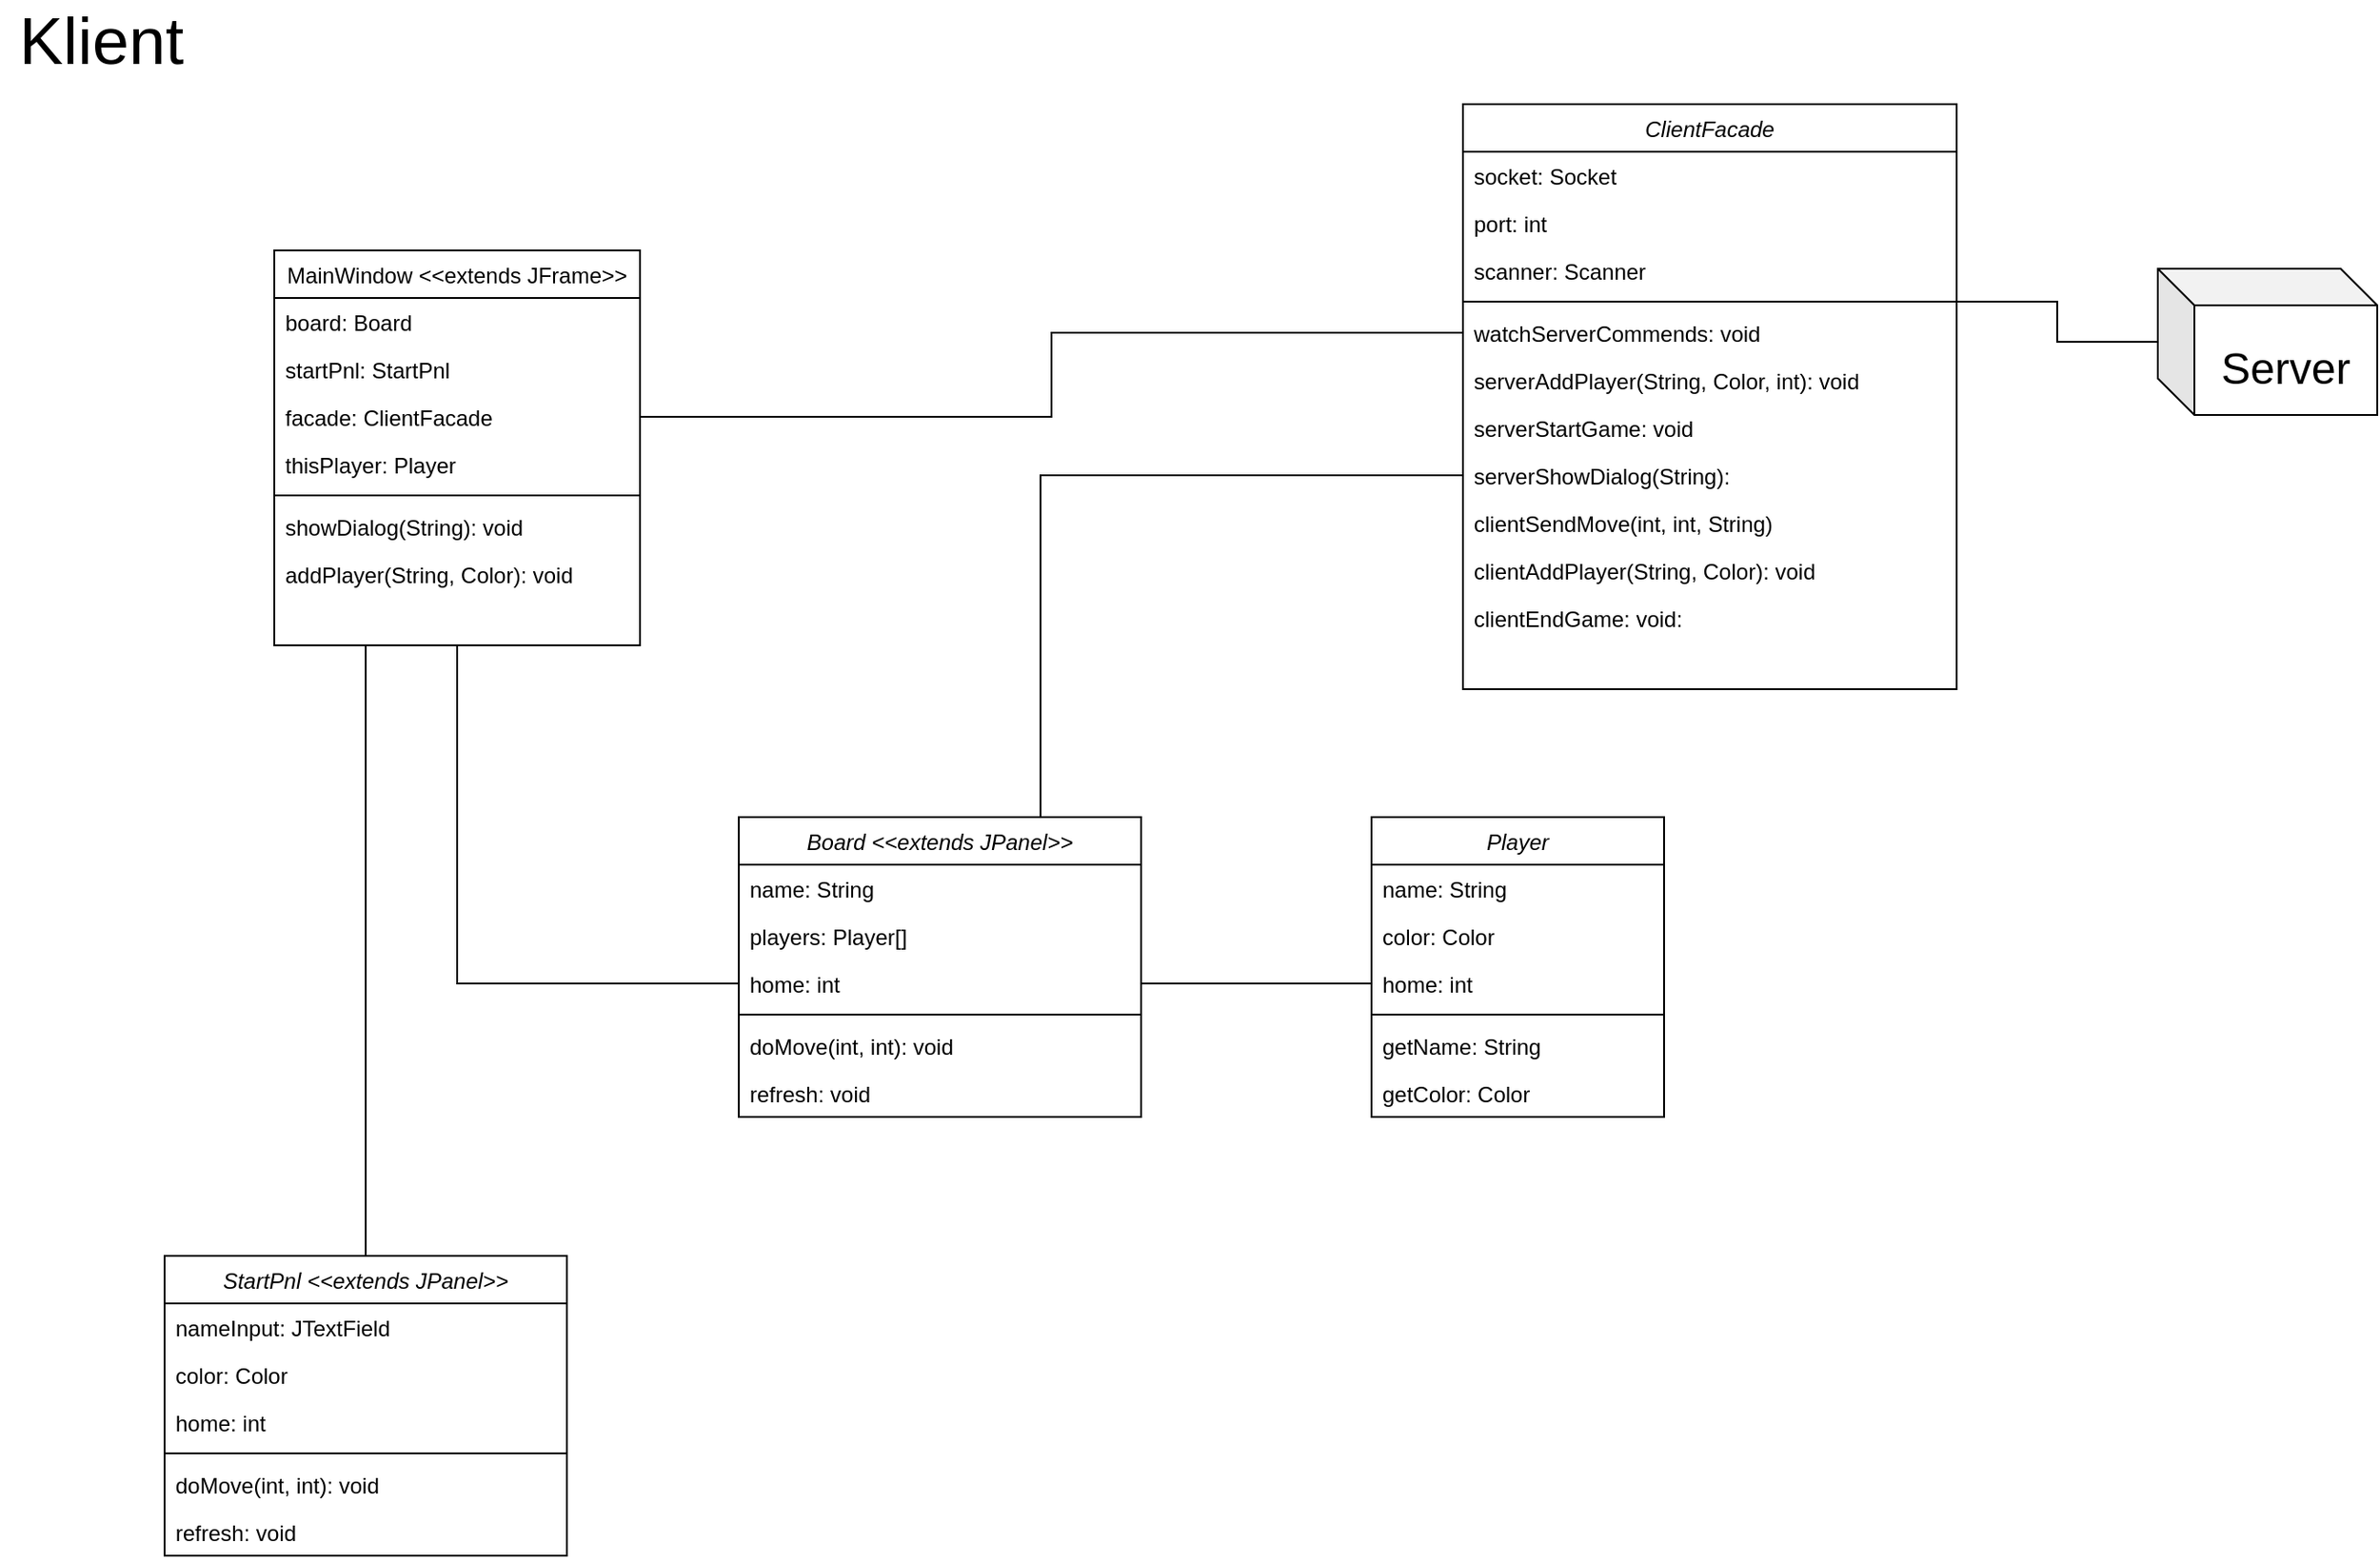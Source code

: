 <mxfile version="15.8.7" type="device"><diagram id="C5RBs43oDa-KdzZeNtuy" name="Page-1"><mxGraphModel dx="1422" dy="857" grid="1" gridSize="10" guides="1" tooltips="1" connect="1" arrows="1" fold="1" page="1" pageScale="1" pageWidth="827" pageHeight="1169" math="0" shadow="0"><root><mxCell id="WIyWlLk6GJQsqaUBKTNV-0"/><mxCell id="WIyWlLk6GJQsqaUBKTNV-1" parent="WIyWlLk6GJQsqaUBKTNV-0"/><mxCell id="MpPJQJI1BvvC2tiUVrAm-32" style="edgeStyle=orthogonalEdgeStyle;rounded=0;orthogonalLoop=1;jettySize=auto;html=1;exitX=0.5;exitY=1;exitDx=0;exitDy=0;fontSize=24;endArrow=none;endFill=0;" edge="1" parent="WIyWlLk6GJQsqaUBKTNV-1" source="zkfFHV4jXpPFQw0GAbJ--17" target="MpPJQJI1BvvC2tiUVrAm-22"><mxGeometry relative="1" as="geometry"/></mxCell><mxCell id="zkfFHV4jXpPFQw0GAbJ--17" value="MainWindow &lt;&lt;extends JFrame&gt;&gt;" style="swimlane;fontStyle=0;align=center;verticalAlign=top;childLayout=stackLayout;horizontal=1;startSize=26;horizontalStack=0;resizeParent=1;resizeLast=0;collapsible=1;marginBottom=0;rounded=0;shadow=0;strokeWidth=1;" parent="WIyWlLk6GJQsqaUBKTNV-1" vertex="1"><mxGeometry x="160" y="150" width="200" height="216" as="geometry"><mxRectangle x="550" y="140" width="160" height="26" as="alternateBounds"/></mxGeometry></mxCell><mxCell id="zkfFHV4jXpPFQw0GAbJ--19" value="board: Board" style="text;align=left;verticalAlign=top;spacingLeft=4;spacingRight=4;overflow=hidden;rotatable=0;points=[[0,0.5],[1,0.5]];portConstraint=eastwest;rounded=0;shadow=0;html=0;" parent="zkfFHV4jXpPFQw0GAbJ--17" vertex="1"><mxGeometry y="26" width="200" height="26" as="geometry"/></mxCell><mxCell id="MpPJQJI1BvvC2tiUVrAm-71" value="startPnl: StartPnl" style="text;align=left;verticalAlign=top;spacingLeft=4;spacingRight=4;overflow=hidden;rotatable=0;points=[[0,0.5],[1,0.5]];portConstraint=eastwest;rounded=0;shadow=0;html=0;" vertex="1" parent="zkfFHV4jXpPFQw0GAbJ--17"><mxGeometry y="52" width="200" height="26" as="geometry"/></mxCell><mxCell id="MpPJQJI1BvvC2tiUVrAm-66" value="facade: ClientFacade" style="text;align=left;verticalAlign=top;spacingLeft=4;spacingRight=4;overflow=hidden;rotatable=0;points=[[0,0.5],[1,0.5]];portConstraint=eastwest;rounded=0;shadow=0;html=0;" vertex="1" parent="zkfFHV4jXpPFQw0GAbJ--17"><mxGeometry y="78" width="200" height="26" as="geometry"/></mxCell><mxCell id="MpPJQJI1BvvC2tiUVrAm-67" value="thisPlayer: Player" style="text;align=left;verticalAlign=top;spacingLeft=4;spacingRight=4;overflow=hidden;rotatable=0;points=[[0,0.5],[1,0.5]];portConstraint=eastwest;rounded=0;shadow=0;html=0;" vertex="1" parent="zkfFHV4jXpPFQw0GAbJ--17"><mxGeometry y="104" width="200" height="26" as="geometry"/></mxCell><mxCell id="zkfFHV4jXpPFQw0GAbJ--23" value="" style="line;html=1;strokeWidth=1;align=left;verticalAlign=middle;spacingTop=-1;spacingLeft=3;spacingRight=3;rotatable=0;labelPosition=right;points=[];portConstraint=eastwest;" parent="zkfFHV4jXpPFQw0GAbJ--17" vertex="1"><mxGeometry y="130" width="200" height="8" as="geometry"/></mxCell><mxCell id="zkfFHV4jXpPFQw0GAbJ--24" value="showDialog(String): void" style="text;align=left;verticalAlign=top;spacingLeft=4;spacingRight=4;overflow=hidden;rotatable=0;points=[[0,0.5],[1,0.5]];portConstraint=eastwest;" parent="zkfFHV4jXpPFQw0GAbJ--17" vertex="1"><mxGeometry y="138" width="200" height="26" as="geometry"/></mxCell><mxCell id="MpPJQJI1BvvC2tiUVrAm-72" value="addPlayer(String, Color): void" style="text;align=left;verticalAlign=top;spacingLeft=4;spacingRight=4;overflow=hidden;rotatable=0;points=[[0,0.5],[1,0.5]];portConstraint=eastwest;" vertex="1" parent="zkfFHV4jXpPFQw0GAbJ--17"><mxGeometry y="164" width="200" height="26" as="geometry"/></mxCell><mxCell id="MpPJQJI1BvvC2tiUVrAm-0" value="&lt;font style=&quot;font-size: 36px&quot;&gt;Klient&lt;/font&gt;" style="text;html=1;align=center;verticalAlign=middle;resizable=0;points=[];autosize=1;strokeColor=none;fillColor=none;" vertex="1" parent="WIyWlLk6GJQsqaUBKTNV-1"><mxGeometry x="10" y="20" width="110" height="30" as="geometry"/></mxCell><mxCell id="MpPJQJI1BvvC2tiUVrAm-8" value="" style="edgeStyle=orthogonalEdgeStyle;rounded=0;orthogonalLoop=1;jettySize=auto;html=1;fontSize=24;endArrow=none;endFill=0;" edge="1" parent="WIyWlLk6GJQsqaUBKTNV-1" source="MpPJQJI1BvvC2tiUVrAm-1" target="MpPJQJI1BvvC2tiUVrAm-6"><mxGeometry relative="1" as="geometry"/></mxCell><mxCell id="MpPJQJI1BvvC2tiUVrAm-1" value="&lt;font style=&quot;font-size: 24px&quot;&gt;Server&lt;/font&gt;" style="shape=cube;whiteSpace=wrap;html=1;boundedLbl=1;backgroundOutline=1;darkOpacity=0.05;darkOpacity2=0.1;fontSize=36;" vertex="1" parent="WIyWlLk6GJQsqaUBKTNV-1"><mxGeometry x="1190" y="160" width="120" height="80" as="geometry"/></mxCell><mxCell id="MpPJQJI1BvvC2tiUVrAm-2" value="ClientFacade" style="swimlane;fontStyle=2;align=center;verticalAlign=top;childLayout=stackLayout;horizontal=1;startSize=26;horizontalStack=0;resizeParent=1;resizeLast=0;collapsible=1;marginBottom=0;rounded=0;shadow=0;strokeWidth=1;" vertex="1" parent="WIyWlLk6GJQsqaUBKTNV-1"><mxGeometry x="810" y="70" width="270" height="320" as="geometry"><mxRectangle x="230" y="140" width="160" height="26" as="alternateBounds"/></mxGeometry></mxCell><mxCell id="MpPJQJI1BvvC2tiUVrAm-3" value="socket: Socket" style="text;align=left;verticalAlign=top;spacingLeft=4;spacingRight=4;overflow=hidden;rotatable=0;points=[[0,0.5],[1,0.5]];portConstraint=eastwest;" vertex="1" parent="MpPJQJI1BvvC2tiUVrAm-2"><mxGeometry y="26" width="270" height="26" as="geometry"/></mxCell><mxCell id="MpPJQJI1BvvC2tiUVrAm-4" value="port: int" style="text;align=left;verticalAlign=top;spacingLeft=4;spacingRight=4;overflow=hidden;rotatable=0;points=[[0,0.5],[1,0.5]];portConstraint=eastwest;rounded=0;shadow=0;html=0;" vertex="1" parent="MpPJQJI1BvvC2tiUVrAm-2"><mxGeometry y="52" width="270" height="26" as="geometry"/></mxCell><mxCell id="MpPJQJI1BvvC2tiUVrAm-18" value="scanner: Scanner" style="text;align=left;verticalAlign=top;spacingLeft=4;spacingRight=4;overflow=hidden;rotatable=0;points=[[0,0.5],[1,0.5]];portConstraint=eastwest;rounded=0;shadow=0;html=0;" vertex="1" parent="MpPJQJI1BvvC2tiUVrAm-2"><mxGeometry y="78" width="270" height="26" as="geometry"/></mxCell><mxCell id="MpPJQJI1BvvC2tiUVrAm-6" value="" style="line;html=1;strokeWidth=1;align=left;verticalAlign=middle;spacingTop=-1;spacingLeft=3;spacingRight=3;rotatable=0;labelPosition=right;points=[];portConstraint=eastwest;" vertex="1" parent="MpPJQJI1BvvC2tiUVrAm-2"><mxGeometry y="104" width="270" height="8" as="geometry"/></mxCell><mxCell id="MpPJQJI1BvvC2tiUVrAm-48" value="watchServerCommends: void" style="text;align=left;verticalAlign=top;spacingLeft=4;spacingRight=4;overflow=hidden;rotatable=0;points=[[0,0.5],[1,0.5]];portConstraint=eastwest;" vertex="1" parent="MpPJQJI1BvvC2tiUVrAm-2"><mxGeometry y="112" width="270" height="26" as="geometry"/></mxCell><mxCell id="MpPJQJI1BvvC2tiUVrAm-7" value="serverAddPlayer(String, Color, int): void" style="text;align=left;verticalAlign=top;spacingLeft=4;spacingRight=4;overflow=hidden;rotatable=0;points=[[0,0.5],[1,0.5]];portConstraint=eastwest;" vertex="1" parent="MpPJQJI1BvvC2tiUVrAm-2"><mxGeometry y="138" width="270" height="26" as="geometry"/></mxCell><mxCell id="MpPJQJI1BvvC2tiUVrAm-15" value="serverStartGame: void" style="text;align=left;verticalAlign=top;spacingLeft=4;spacingRight=4;overflow=hidden;rotatable=0;points=[[0,0.5],[1,0.5]];portConstraint=eastwest;" vertex="1" parent="MpPJQJI1BvvC2tiUVrAm-2"><mxGeometry y="164" width="270" height="26" as="geometry"/></mxCell><mxCell id="MpPJQJI1BvvC2tiUVrAm-16" value="serverShowDialog(String): " style="text;align=left;verticalAlign=top;spacingLeft=4;spacingRight=4;overflow=hidden;rotatable=0;points=[[0,0.5],[1,0.5]];portConstraint=eastwest;" vertex="1" parent="MpPJQJI1BvvC2tiUVrAm-2"><mxGeometry y="190" width="270" height="26" as="geometry"/></mxCell><mxCell id="MpPJQJI1BvvC2tiUVrAm-51" value="clientSendMove(int, int, String)" style="text;align=left;verticalAlign=top;spacingLeft=4;spacingRight=4;overflow=hidden;rotatable=0;points=[[0,0.5],[1,0.5]];portConstraint=eastwest;" vertex="1" parent="MpPJQJI1BvvC2tiUVrAm-2"><mxGeometry y="216" width="270" height="26" as="geometry"/></mxCell><mxCell id="MpPJQJI1BvvC2tiUVrAm-50" value="clientAddPlayer(String, Color): void" style="text;align=left;verticalAlign=top;spacingLeft=4;spacingRight=4;overflow=hidden;rotatable=0;points=[[0,0.5],[1,0.5]];portConstraint=eastwest;" vertex="1" parent="MpPJQJI1BvvC2tiUVrAm-2"><mxGeometry y="242" width="270" height="26" as="geometry"/></mxCell><mxCell id="MpPJQJI1BvvC2tiUVrAm-62" value="clientEndGame: void:" style="text;align=left;verticalAlign=top;spacingLeft=4;spacingRight=4;overflow=hidden;rotatable=0;points=[[0,0.5],[1,0.5]];portConstraint=eastwest;" vertex="1" parent="MpPJQJI1BvvC2tiUVrAm-2"><mxGeometry y="268" width="270" height="26" as="geometry"/></mxCell><mxCell id="MpPJQJI1BvvC2tiUVrAm-9" value="Player" style="swimlane;fontStyle=2;align=center;verticalAlign=top;childLayout=stackLayout;horizontal=1;startSize=26;horizontalStack=0;resizeParent=1;resizeLast=0;collapsible=1;marginBottom=0;rounded=0;shadow=0;strokeWidth=1;" vertex="1" parent="WIyWlLk6GJQsqaUBKTNV-1"><mxGeometry x="760" y="460" width="160" height="164" as="geometry"><mxRectangle x="230" y="140" width="160" height="26" as="alternateBounds"/></mxGeometry></mxCell><mxCell id="MpPJQJI1BvvC2tiUVrAm-10" value="name: String" style="text;align=left;verticalAlign=top;spacingLeft=4;spacingRight=4;overflow=hidden;rotatable=0;points=[[0,0.5],[1,0.5]];portConstraint=eastwest;" vertex="1" parent="MpPJQJI1BvvC2tiUVrAm-9"><mxGeometry y="26" width="160" height="26" as="geometry"/></mxCell><mxCell id="MpPJQJI1BvvC2tiUVrAm-11" value="color: Color" style="text;align=left;verticalAlign=top;spacingLeft=4;spacingRight=4;overflow=hidden;rotatable=0;points=[[0,0.5],[1,0.5]];portConstraint=eastwest;rounded=0;shadow=0;html=0;" vertex="1" parent="MpPJQJI1BvvC2tiUVrAm-9"><mxGeometry y="52" width="160" height="26" as="geometry"/></mxCell><mxCell id="MpPJQJI1BvvC2tiUVrAm-34" value="home: int" style="text;align=left;verticalAlign=top;spacingLeft=4;spacingRight=4;overflow=hidden;rotatable=0;points=[[0,0.5],[1,0.5]];portConstraint=eastwest;rounded=0;shadow=0;html=0;" vertex="1" parent="MpPJQJI1BvvC2tiUVrAm-9"><mxGeometry y="78" width="160" height="26" as="geometry"/></mxCell><mxCell id="MpPJQJI1BvvC2tiUVrAm-13" value="" style="line;html=1;strokeWidth=1;align=left;verticalAlign=middle;spacingTop=-1;spacingLeft=3;spacingRight=3;rotatable=0;labelPosition=right;points=[];portConstraint=eastwest;" vertex="1" parent="MpPJQJI1BvvC2tiUVrAm-9"><mxGeometry y="104" width="160" height="8" as="geometry"/></mxCell><mxCell id="MpPJQJI1BvvC2tiUVrAm-14" value="getName: String" style="text;align=left;verticalAlign=top;spacingLeft=4;spacingRight=4;overflow=hidden;rotatable=0;points=[[0,0.5],[1,0.5]];portConstraint=eastwest;" vertex="1" parent="MpPJQJI1BvvC2tiUVrAm-9"><mxGeometry y="112" width="160" height="26" as="geometry"/></mxCell><mxCell id="MpPJQJI1BvvC2tiUVrAm-30" value="getColor: Color" style="text;align=left;verticalAlign=top;spacingLeft=4;spacingRight=4;overflow=hidden;rotatable=0;points=[[0,0.5],[1,0.5]];portConstraint=eastwest;" vertex="1" parent="MpPJQJI1BvvC2tiUVrAm-9"><mxGeometry y="138" width="160" height="26" as="geometry"/></mxCell><mxCell id="MpPJQJI1BvvC2tiUVrAm-65" style="edgeStyle=orthogonalEdgeStyle;rounded=0;orthogonalLoop=1;jettySize=auto;html=1;exitX=0.75;exitY=0;exitDx=0;exitDy=0;fontSize=24;endArrow=none;endFill=0;" edge="1" parent="WIyWlLk6GJQsqaUBKTNV-1" source="MpPJQJI1BvvC2tiUVrAm-19" target="MpPJQJI1BvvC2tiUVrAm-16"><mxGeometry relative="1" as="geometry"/></mxCell><mxCell id="MpPJQJI1BvvC2tiUVrAm-19" value="Board &lt;&lt;extends JPanel&gt;&gt;" style="swimlane;fontStyle=2;align=center;verticalAlign=top;childLayout=stackLayout;horizontal=1;startSize=26;horizontalStack=0;resizeParent=1;resizeLast=0;collapsible=1;marginBottom=0;rounded=0;shadow=0;strokeWidth=1;" vertex="1" parent="WIyWlLk6GJQsqaUBKTNV-1"><mxGeometry x="414" y="460" width="220" height="164" as="geometry"><mxRectangle x="230" y="140" width="160" height="26" as="alternateBounds"/></mxGeometry></mxCell><mxCell id="MpPJQJI1BvvC2tiUVrAm-20" value="name: String" style="text;align=left;verticalAlign=top;spacingLeft=4;spacingRight=4;overflow=hidden;rotatable=0;points=[[0,0.5],[1,0.5]];portConstraint=eastwest;" vertex="1" parent="MpPJQJI1BvvC2tiUVrAm-19"><mxGeometry y="26" width="220" height="26" as="geometry"/></mxCell><mxCell id="MpPJQJI1BvvC2tiUVrAm-29" value="players: Player[]" style="text;align=left;verticalAlign=top;spacingLeft=4;spacingRight=4;overflow=hidden;rotatable=0;points=[[0,0.5],[1,0.5]];portConstraint=eastwest;rounded=0;shadow=0;html=0;" vertex="1" parent="MpPJQJI1BvvC2tiUVrAm-19"><mxGeometry y="52" width="220" height="26" as="geometry"/></mxCell><mxCell id="MpPJQJI1BvvC2tiUVrAm-22" value="home: int" style="text;align=left;verticalAlign=top;spacingLeft=4;spacingRight=4;overflow=hidden;rotatable=0;points=[[0,0.5],[1,0.5]];portConstraint=eastwest;rounded=0;shadow=0;html=0;" vertex="1" parent="MpPJQJI1BvvC2tiUVrAm-19"><mxGeometry y="78" width="220" height="26" as="geometry"/></mxCell><mxCell id="MpPJQJI1BvvC2tiUVrAm-23" value="" style="line;html=1;strokeWidth=1;align=left;verticalAlign=middle;spacingTop=-1;spacingLeft=3;spacingRight=3;rotatable=0;labelPosition=right;points=[];portConstraint=eastwest;" vertex="1" parent="MpPJQJI1BvvC2tiUVrAm-19"><mxGeometry y="104" width="220" height="8" as="geometry"/></mxCell><mxCell id="MpPJQJI1BvvC2tiUVrAm-37" value="doMove(int, int): void" style="text;align=left;verticalAlign=top;spacingLeft=4;spacingRight=4;overflow=hidden;rotatable=0;points=[[0,0.5],[1,0.5]];portConstraint=eastwest;" vertex="1" parent="MpPJQJI1BvvC2tiUVrAm-19"><mxGeometry y="112" width="220" height="26" as="geometry"/></mxCell><mxCell id="MpPJQJI1BvvC2tiUVrAm-24" value="refresh: void" style="text;align=left;verticalAlign=top;spacingLeft=4;spacingRight=4;overflow=hidden;rotatable=0;points=[[0,0.5],[1,0.5]];portConstraint=eastwest;" vertex="1" parent="MpPJQJI1BvvC2tiUVrAm-19"><mxGeometry y="138" width="220" height="26" as="geometry"/></mxCell><mxCell id="MpPJQJI1BvvC2tiUVrAm-68" style="edgeStyle=orthogonalEdgeStyle;rounded=0;orthogonalLoop=1;jettySize=auto;html=1;exitX=0;exitY=0.5;exitDx=0;exitDy=0;entryX=1;entryY=0.5;entryDx=0;entryDy=0;fontSize=24;endArrow=none;endFill=0;" edge="1" parent="WIyWlLk6GJQsqaUBKTNV-1" source="MpPJQJI1BvvC2tiUVrAm-48" target="MpPJQJI1BvvC2tiUVrAm-66"><mxGeometry relative="1" as="geometry"/></mxCell><mxCell id="MpPJQJI1BvvC2tiUVrAm-69" style="edgeStyle=orthogonalEdgeStyle;rounded=0;orthogonalLoop=1;jettySize=auto;html=1;exitX=0;exitY=0.5;exitDx=0;exitDy=0;fontSize=24;endArrow=none;endFill=0;" edge="1" parent="WIyWlLk6GJQsqaUBKTNV-1" source="MpPJQJI1BvvC2tiUVrAm-34" target="MpPJQJI1BvvC2tiUVrAm-22"><mxGeometry relative="1" as="geometry"/></mxCell><mxCell id="MpPJQJI1BvvC2tiUVrAm-80" style="edgeStyle=orthogonalEdgeStyle;rounded=0;orthogonalLoop=1;jettySize=auto;html=1;exitX=0.5;exitY=0;exitDx=0;exitDy=0;fontSize=24;endArrow=none;endFill=0;entryX=0.25;entryY=1;entryDx=0;entryDy=0;" edge="1" parent="WIyWlLk6GJQsqaUBKTNV-1" source="MpPJQJI1BvvC2tiUVrAm-73" target="zkfFHV4jXpPFQw0GAbJ--17"><mxGeometry relative="1" as="geometry"><mxPoint x="230" y="370" as="targetPoint"/></mxGeometry></mxCell><mxCell id="MpPJQJI1BvvC2tiUVrAm-73" value="StartPnl &lt;&lt;extends JPanel&gt;&gt;" style="swimlane;fontStyle=2;align=center;verticalAlign=top;childLayout=stackLayout;horizontal=1;startSize=26;horizontalStack=0;resizeParent=1;resizeLast=0;collapsible=1;marginBottom=0;rounded=0;shadow=0;strokeWidth=1;" vertex="1" parent="WIyWlLk6GJQsqaUBKTNV-1"><mxGeometry x="100" y="700" width="220" height="164" as="geometry"><mxRectangle x="230" y="140" width="160" height="26" as="alternateBounds"/></mxGeometry></mxCell><mxCell id="MpPJQJI1BvvC2tiUVrAm-74" value="nameInput: JTextField" style="text;align=left;verticalAlign=top;spacingLeft=4;spacingRight=4;overflow=hidden;rotatable=0;points=[[0,0.5],[1,0.5]];portConstraint=eastwest;" vertex="1" parent="MpPJQJI1BvvC2tiUVrAm-73"><mxGeometry y="26" width="220" height="26" as="geometry"/></mxCell><mxCell id="MpPJQJI1BvvC2tiUVrAm-75" value="color: Color" style="text;align=left;verticalAlign=top;spacingLeft=4;spacingRight=4;overflow=hidden;rotatable=0;points=[[0,0.5],[1,0.5]];portConstraint=eastwest;rounded=0;shadow=0;html=0;" vertex="1" parent="MpPJQJI1BvvC2tiUVrAm-73"><mxGeometry y="52" width="220" height="26" as="geometry"/></mxCell><mxCell id="MpPJQJI1BvvC2tiUVrAm-76" value="home: int" style="text;align=left;verticalAlign=top;spacingLeft=4;spacingRight=4;overflow=hidden;rotatable=0;points=[[0,0.5],[1,0.5]];portConstraint=eastwest;rounded=0;shadow=0;html=0;" vertex="1" parent="MpPJQJI1BvvC2tiUVrAm-73"><mxGeometry y="78" width="220" height="26" as="geometry"/></mxCell><mxCell id="MpPJQJI1BvvC2tiUVrAm-77" value="" style="line;html=1;strokeWidth=1;align=left;verticalAlign=middle;spacingTop=-1;spacingLeft=3;spacingRight=3;rotatable=0;labelPosition=right;points=[];portConstraint=eastwest;" vertex="1" parent="MpPJQJI1BvvC2tiUVrAm-73"><mxGeometry y="104" width="220" height="8" as="geometry"/></mxCell><mxCell id="MpPJQJI1BvvC2tiUVrAm-78" value="doMove(int, int): void" style="text;align=left;verticalAlign=top;spacingLeft=4;spacingRight=4;overflow=hidden;rotatable=0;points=[[0,0.5],[1,0.5]];portConstraint=eastwest;" vertex="1" parent="MpPJQJI1BvvC2tiUVrAm-73"><mxGeometry y="112" width="220" height="26" as="geometry"/></mxCell><mxCell id="MpPJQJI1BvvC2tiUVrAm-79" value="refresh: void" style="text;align=left;verticalAlign=top;spacingLeft=4;spacingRight=4;overflow=hidden;rotatable=0;points=[[0,0.5],[1,0.5]];portConstraint=eastwest;" vertex="1" parent="MpPJQJI1BvvC2tiUVrAm-73"><mxGeometry y="138" width="220" height="26" as="geometry"/></mxCell></root></mxGraphModel></diagram></mxfile>